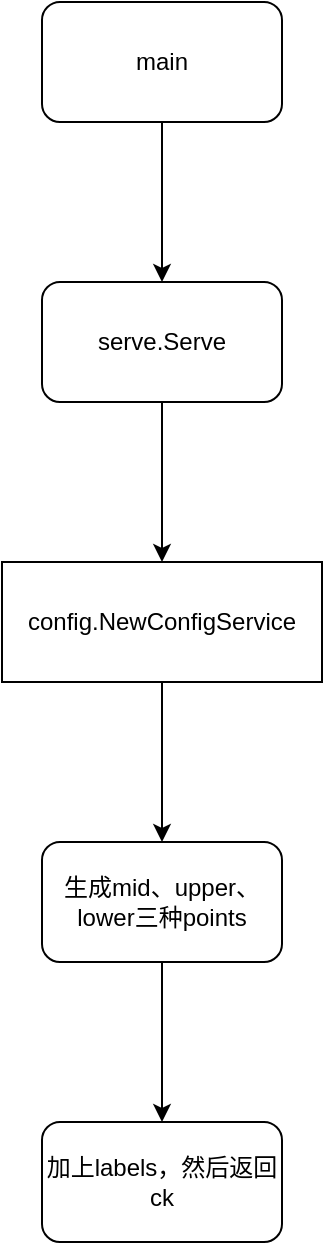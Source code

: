 <mxfile version="21.2.1" type="github">
  <diagram name="第 1 页" id="GR3lJULI5mWMxPLvMLa0">
    <mxGraphModel dx="823" dy="544" grid="1" gridSize="10" guides="1" tooltips="1" connect="1" arrows="1" fold="1" page="1" pageScale="1" pageWidth="827" pageHeight="1169" math="0" shadow="0">
      <root>
        <mxCell id="0" />
        <mxCell id="1" parent="0" />
        <mxCell id="OKoF3Qmlz-CwvZrR3h_e-3" value="" style="edgeStyle=orthogonalEdgeStyle;rounded=0;orthogonalLoop=1;jettySize=auto;html=1;" edge="1" parent="1" source="OKoF3Qmlz-CwvZrR3h_e-1" target="OKoF3Qmlz-CwvZrR3h_e-2">
          <mxGeometry relative="1" as="geometry" />
        </mxCell>
        <mxCell id="OKoF3Qmlz-CwvZrR3h_e-1" value="main" style="rounded=1;whiteSpace=wrap;html=1;" vertex="1" parent="1">
          <mxGeometry x="280" y="80" width="120" height="60" as="geometry" />
        </mxCell>
        <mxCell id="OKoF3Qmlz-CwvZrR3h_e-5" value="" style="edgeStyle=orthogonalEdgeStyle;rounded=0;orthogonalLoop=1;jettySize=auto;html=1;" edge="1" parent="1" source="OKoF3Qmlz-CwvZrR3h_e-2" target="OKoF3Qmlz-CwvZrR3h_e-4">
          <mxGeometry relative="1" as="geometry" />
        </mxCell>
        <mxCell id="OKoF3Qmlz-CwvZrR3h_e-2" value="serve.Serve" style="rounded=1;whiteSpace=wrap;html=1;" vertex="1" parent="1">
          <mxGeometry x="280" y="220" width="120" height="60" as="geometry" />
        </mxCell>
        <mxCell id="OKoF3Qmlz-CwvZrR3h_e-9" value="" style="edgeStyle=orthogonalEdgeStyle;rounded=0;orthogonalLoop=1;jettySize=auto;html=1;" edge="1" parent="1" source="OKoF3Qmlz-CwvZrR3h_e-4" target="OKoF3Qmlz-CwvZrR3h_e-8">
          <mxGeometry relative="1" as="geometry" />
        </mxCell>
        <mxCell id="OKoF3Qmlz-CwvZrR3h_e-4" value="config.NewConfigService" style="rounded=1;whiteSpace=wrap;html=1;arcSize=0;" vertex="1" parent="1">
          <mxGeometry x="260" y="360" width="160" height="60" as="geometry" />
        </mxCell>
        <mxCell id="OKoF3Qmlz-CwvZrR3h_e-11" value="" style="edgeStyle=orthogonalEdgeStyle;rounded=0;orthogonalLoop=1;jettySize=auto;html=1;" edge="1" parent="1" source="OKoF3Qmlz-CwvZrR3h_e-8" target="OKoF3Qmlz-CwvZrR3h_e-10">
          <mxGeometry relative="1" as="geometry" />
        </mxCell>
        <mxCell id="OKoF3Qmlz-CwvZrR3h_e-8" value="生成mid、upper、lower三种points" style="rounded=1;whiteSpace=wrap;html=1;" vertex="1" parent="1">
          <mxGeometry x="280" y="500" width="120" height="60" as="geometry" />
        </mxCell>
        <mxCell id="OKoF3Qmlz-CwvZrR3h_e-10" value="加上labels，然后返回ck" style="rounded=1;whiteSpace=wrap;html=1;" vertex="1" parent="1">
          <mxGeometry x="280" y="640" width="120" height="60" as="geometry" />
        </mxCell>
      </root>
    </mxGraphModel>
  </diagram>
</mxfile>
